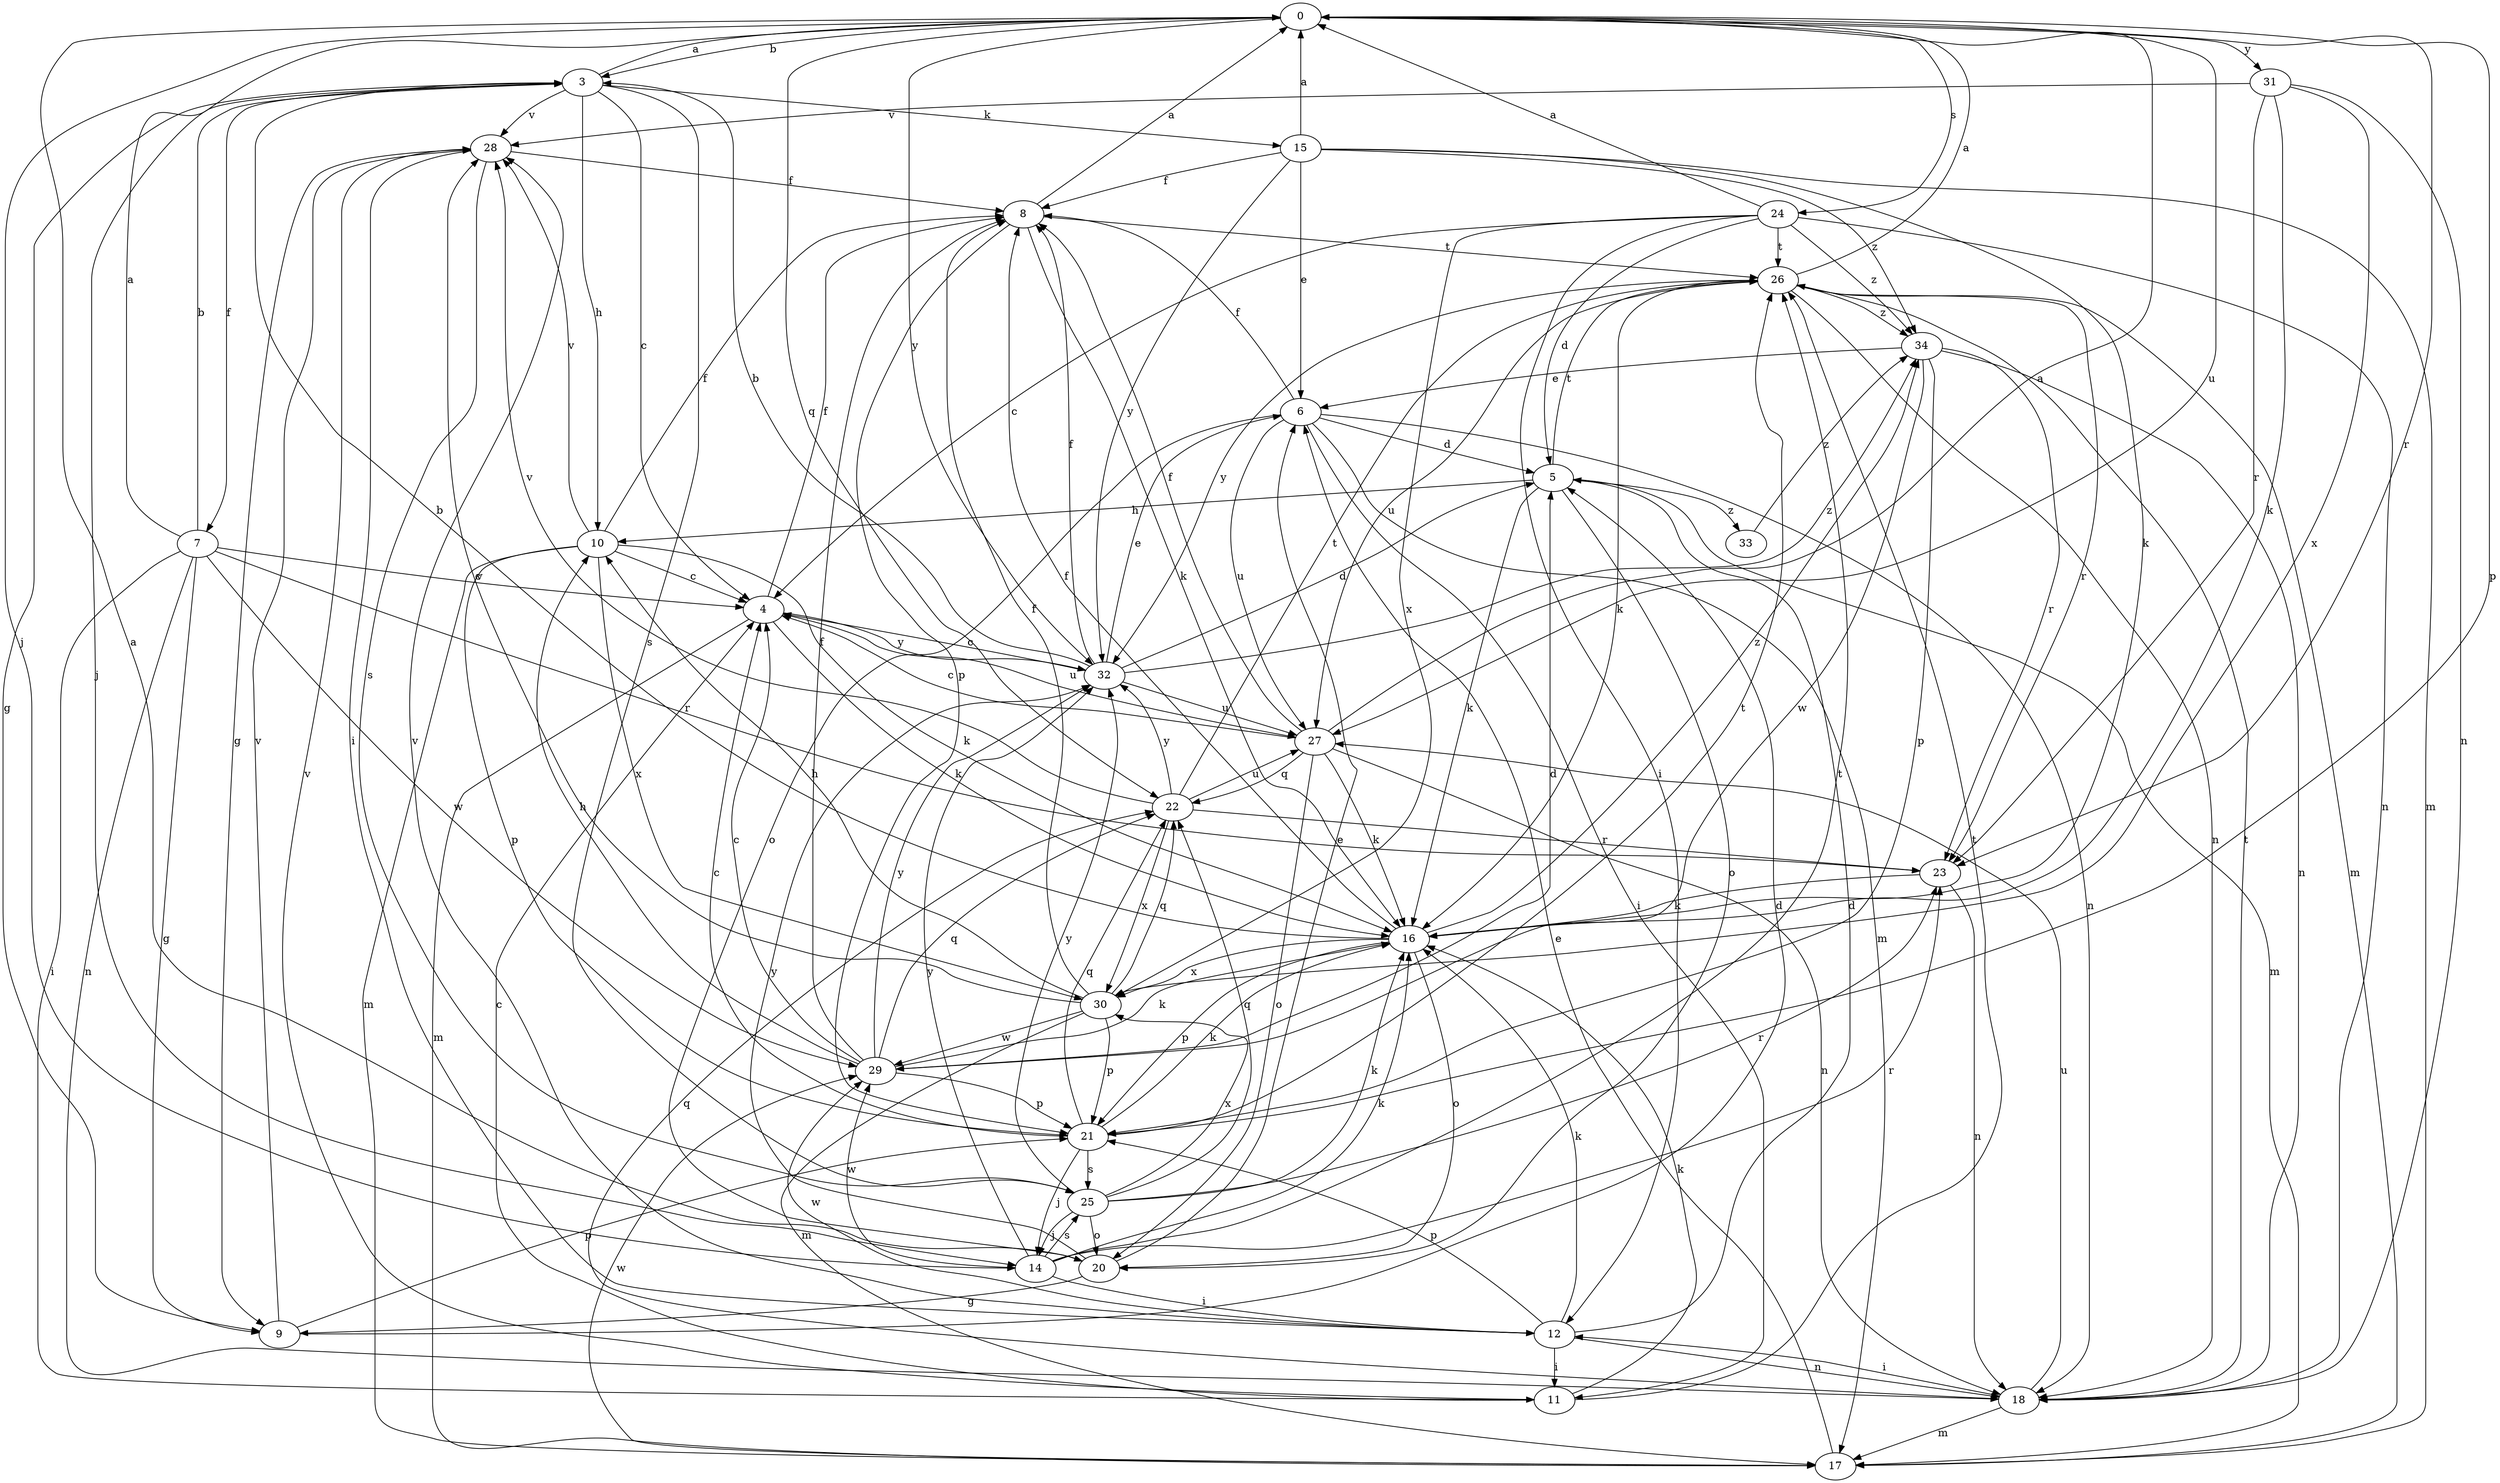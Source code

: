 strict digraph  {
0;
3;
4;
5;
6;
7;
8;
9;
10;
11;
12;
14;
15;
16;
17;
18;
20;
21;
22;
23;
24;
25;
26;
27;
28;
29;
30;
31;
32;
33;
34;
0 -> 3  [label=b];
0 -> 14  [label=j];
0 -> 21  [label=p];
0 -> 22  [label=q];
0 -> 23  [label=r];
0 -> 24  [label=s];
0 -> 27  [label=u];
0 -> 31  [label=y];
0 -> 32  [label=y];
3 -> 0  [label=a];
3 -> 4  [label=c];
3 -> 7  [label=f];
3 -> 9  [label=g];
3 -> 10  [label=h];
3 -> 14  [label=j];
3 -> 15  [label=k];
3 -> 25  [label=s];
3 -> 28  [label=v];
4 -> 8  [label=f];
4 -> 16  [label=k];
4 -> 17  [label=m];
4 -> 27  [label=u];
4 -> 32  [label=y];
5 -> 10  [label=h];
5 -> 16  [label=k];
5 -> 17  [label=m];
5 -> 20  [label=o];
5 -> 26  [label=t];
5 -> 33  [label=z];
6 -> 5  [label=d];
6 -> 8  [label=f];
6 -> 11  [label=i];
6 -> 17  [label=m];
6 -> 18  [label=n];
6 -> 20  [label=o];
6 -> 27  [label=u];
7 -> 0  [label=a];
7 -> 3  [label=b];
7 -> 4  [label=c];
7 -> 9  [label=g];
7 -> 11  [label=i];
7 -> 18  [label=n];
7 -> 23  [label=r];
7 -> 29  [label=w];
8 -> 0  [label=a];
8 -> 16  [label=k];
8 -> 21  [label=p];
8 -> 26  [label=t];
9 -> 5  [label=d];
9 -> 21  [label=p];
9 -> 28  [label=v];
10 -> 4  [label=c];
10 -> 8  [label=f];
10 -> 16  [label=k];
10 -> 17  [label=m];
10 -> 21  [label=p];
10 -> 28  [label=v];
10 -> 30  [label=x];
11 -> 4  [label=c];
11 -> 16  [label=k];
11 -> 26  [label=t];
11 -> 28  [label=v];
12 -> 5  [label=d];
12 -> 11  [label=i];
12 -> 16  [label=k];
12 -> 18  [label=n];
12 -> 21  [label=p];
12 -> 28  [label=v];
12 -> 29  [label=w];
14 -> 12  [label=i];
14 -> 16  [label=k];
14 -> 23  [label=r];
14 -> 25  [label=s];
14 -> 26  [label=t];
14 -> 29  [label=w];
14 -> 32  [label=y];
15 -> 0  [label=a];
15 -> 6  [label=e];
15 -> 8  [label=f];
15 -> 16  [label=k];
15 -> 17  [label=m];
15 -> 32  [label=y];
15 -> 34  [label=z];
16 -> 3  [label=b];
16 -> 8  [label=f];
16 -> 20  [label=o];
16 -> 21  [label=p];
16 -> 30  [label=x];
16 -> 34  [label=z];
17 -> 6  [label=e];
17 -> 29  [label=w];
18 -> 12  [label=i];
18 -> 17  [label=m];
18 -> 22  [label=q];
18 -> 26  [label=t];
18 -> 27  [label=u];
20 -> 0  [label=a];
20 -> 6  [label=e];
20 -> 9  [label=g];
20 -> 32  [label=y];
21 -> 4  [label=c];
21 -> 14  [label=j];
21 -> 16  [label=k];
21 -> 22  [label=q];
21 -> 25  [label=s];
21 -> 26  [label=t];
22 -> 23  [label=r];
22 -> 26  [label=t];
22 -> 27  [label=u];
22 -> 28  [label=v];
22 -> 30  [label=x];
22 -> 32  [label=y];
23 -> 16  [label=k];
23 -> 18  [label=n];
24 -> 0  [label=a];
24 -> 4  [label=c];
24 -> 5  [label=d];
24 -> 12  [label=i];
24 -> 18  [label=n];
24 -> 26  [label=t];
24 -> 30  [label=x];
24 -> 34  [label=z];
25 -> 14  [label=j];
25 -> 16  [label=k];
25 -> 20  [label=o];
25 -> 22  [label=q];
25 -> 23  [label=r];
25 -> 30  [label=x];
25 -> 32  [label=y];
26 -> 0  [label=a];
26 -> 16  [label=k];
26 -> 17  [label=m];
26 -> 18  [label=n];
26 -> 23  [label=r];
26 -> 27  [label=u];
26 -> 32  [label=y];
26 -> 34  [label=z];
27 -> 0  [label=a];
27 -> 4  [label=c];
27 -> 8  [label=f];
27 -> 16  [label=k];
27 -> 18  [label=n];
27 -> 20  [label=o];
27 -> 22  [label=q];
28 -> 8  [label=f];
28 -> 9  [label=g];
28 -> 12  [label=i];
28 -> 25  [label=s];
29 -> 4  [label=c];
29 -> 5  [label=d];
29 -> 8  [label=f];
29 -> 10  [label=h];
29 -> 16  [label=k];
29 -> 21  [label=p];
29 -> 22  [label=q];
29 -> 32  [label=y];
30 -> 8  [label=f];
30 -> 10  [label=h];
30 -> 17  [label=m];
30 -> 21  [label=p];
30 -> 22  [label=q];
30 -> 28  [label=v];
30 -> 29  [label=w];
31 -> 16  [label=k];
31 -> 18  [label=n];
31 -> 23  [label=r];
31 -> 28  [label=v];
31 -> 30  [label=x];
32 -> 3  [label=b];
32 -> 4  [label=c];
32 -> 5  [label=d];
32 -> 6  [label=e];
32 -> 8  [label=f];
32 -> 27  [label=u];
32 -> 34  [label=z];
33 -> 34  [label=z];
34 -> 6  [label=e];
34 -> 18  [label=n];
34 -> 21  [label=p];
34 -> 23  [label=r];
34 -> 29  [label=w];
}
